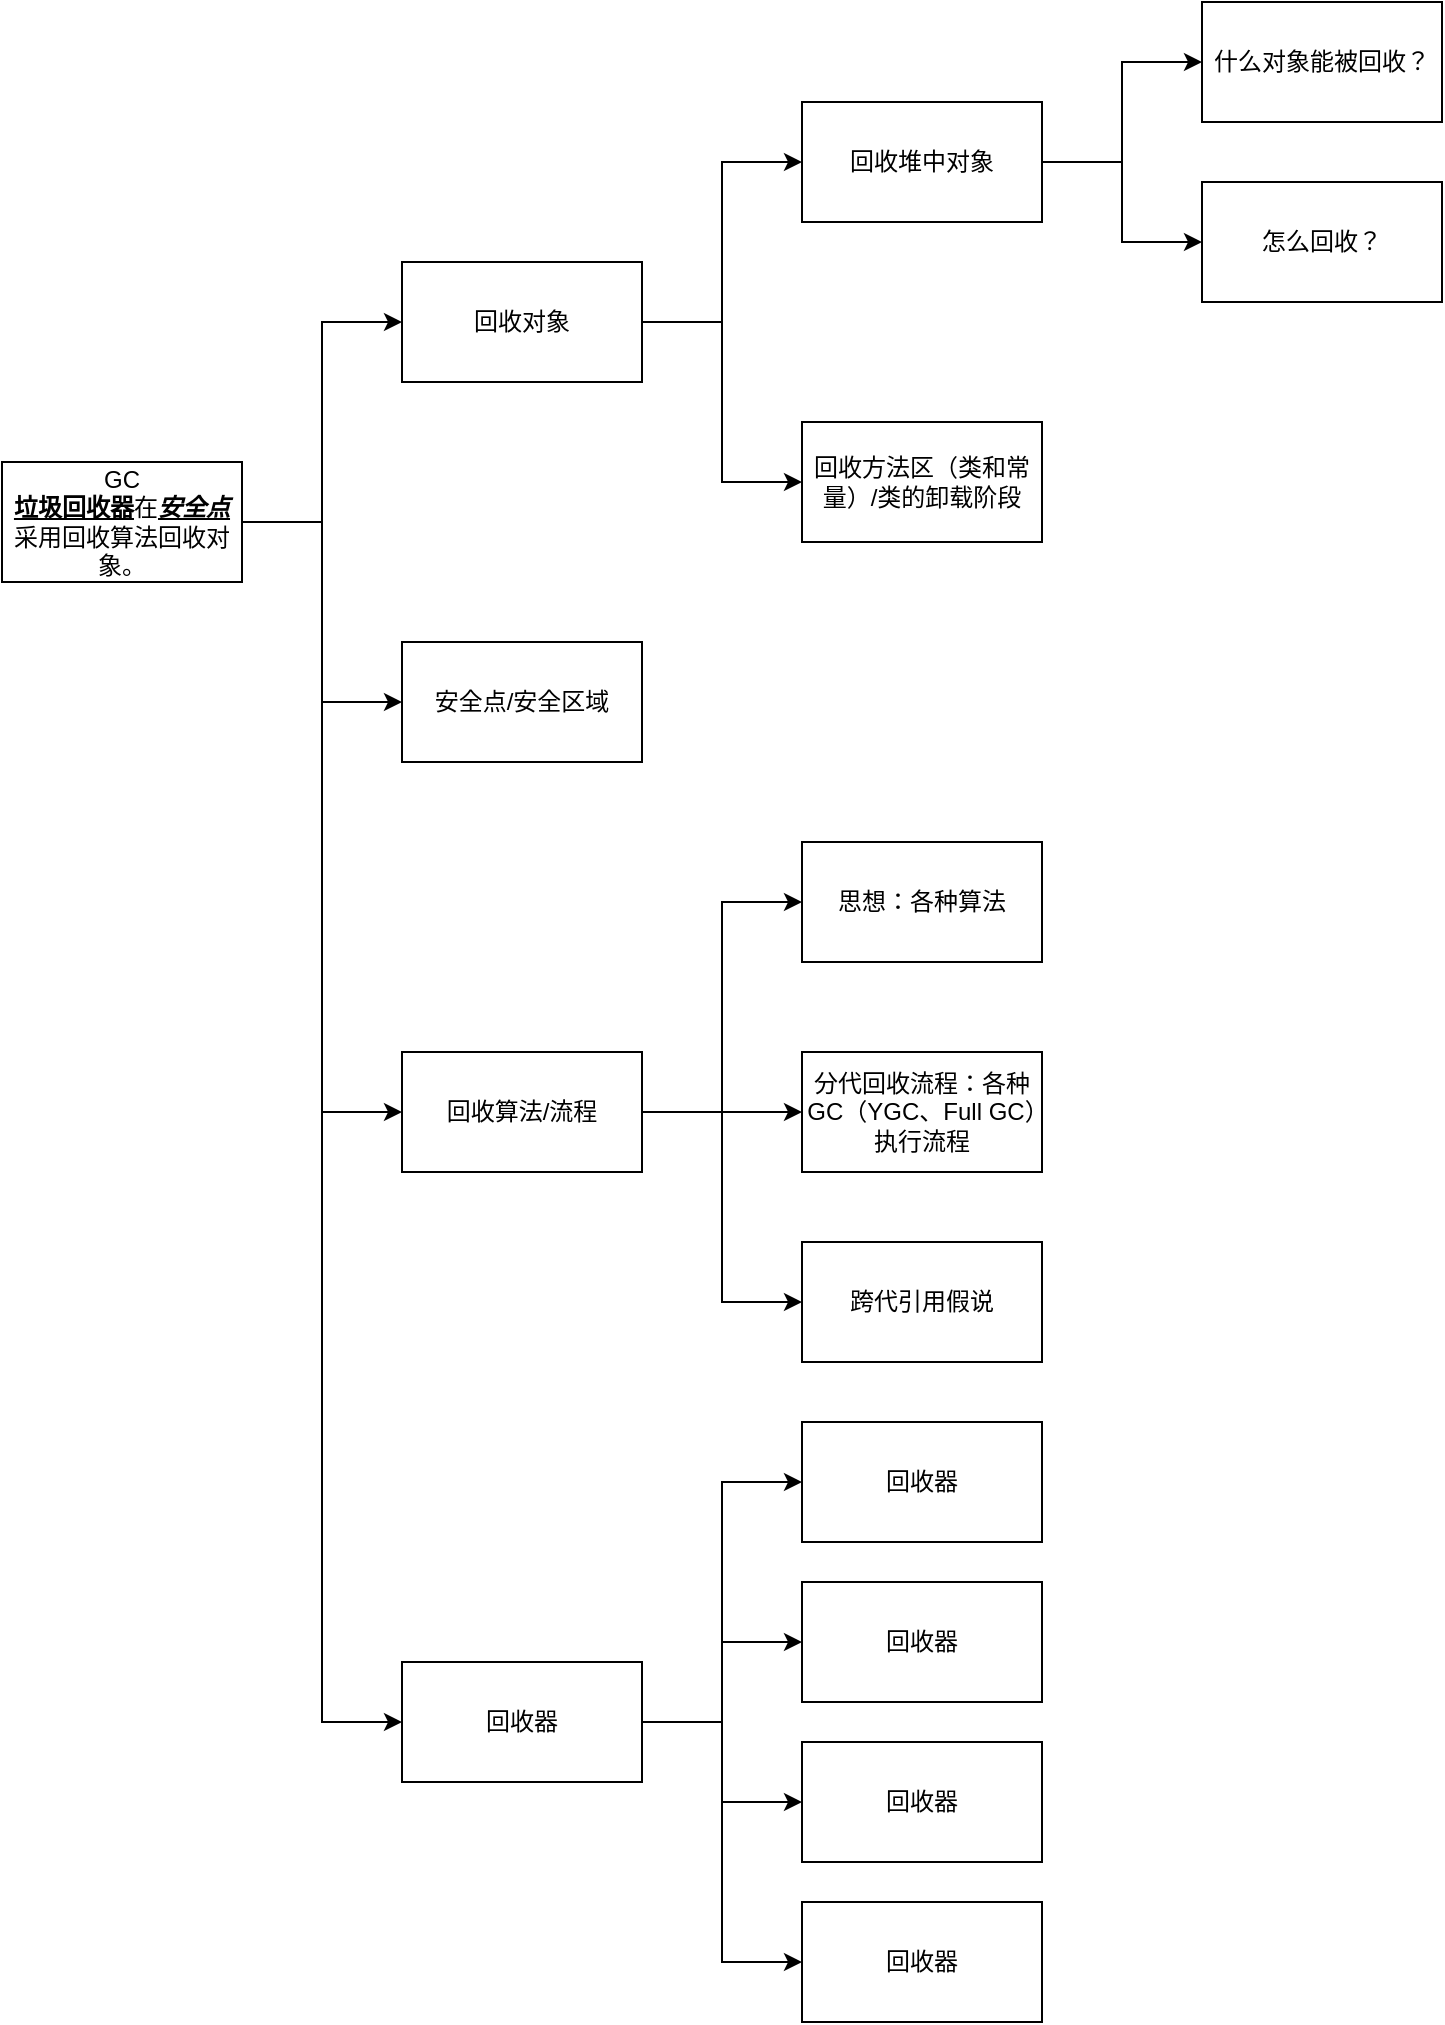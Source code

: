 <mxfile version="20.8.16" type="device"><diagram name="第 1 页" id="gWJMXR-vAwB4V3QzzNZM"><mxGraphModel dx="876" dy="828" grid="1" gridSize="10" guides="1" tooltips="1" connect="1" arrows="1" fold="1" page="1" pageScale="1" pageWidth="827" pageHeight="1169" math="0" shadow="0"><root><mxCell id="0"/><mxCell id="1" parent="0"/><mxCell id="9_95PP_N8y4q7DGFRils-9" style="edgeStyle=orthogonalEdgeStyle;rounded=0;orthogonalLoop=1;jettySize=auto;html=1;entryX=0;entryY=0.5;entryDx=0;entryDy=0;" edge="1" parent="1" source="9_95PP_N8y4q7DGFRils-1" target="9_95PP_N8y4q7DGFRils-5"><mxGeometry relative="1" as="geometry"/></mxCell><mxCell id="9_95PP_N8y4q7DGFRils-10" style="edgeStyle=orthogonalEdgeStyle;rounded=0;orthogonalLoop=1;jettySize=auto;html=1;entryX=0;entryY=0.5;entryDx=0;entryDy=0;" edge="1" parent="1" source="9_95PP_N8y4q7DGFRils-1" target="9_95PP_N8y4q7DGFRils-3"><mxGeometry relative="1" as="geometry"/></mxCell><mxCell id="9_95PP_N8y4q7DGFRils-11" style="edgeStyle=orthogonalEdgeStyle;rounded=0;orthogonalLoop=1;jettySize=auto;html=1;entryX=0;entryY=0.5;entryDx=0;entryDy=0;" edge="1" parent="1" source="9_95PP_N8y4q7DGFRils-1" target="9_95PP_N8y4q7DGFRils-2"><mxGeometry relative="1" as="geometry"/></mxCell><mxCell id="9_95PP_N8y4q7DGFRils-12" style="edgeStyle=orthogonalEdgeStyle;rounded=0;orthogonalLoop=1;jettySize=auto;html=1;entryX=0;entryY=0.5;entryDx=0;entryDy=0;" edge="1" parent="1" source="9_95PP_N8y4q7DGFRils-1" target="9_95PP_N8y4q7DGFRils-6"><mxGeometry relative="1" as="geometry"/></mxCell><mxCell id="9_95PP_N8y4q7DGFRils-1" value="GC&lt;br&gt;&lt;u&gt;&lt;b&gt;垃圾回收器&lt;/b&gt;&lt;/u&gt;在&lt;b&gt;&lt;i&gt;&lt;u&gt;安全点&lt;/u&gt;&lt;/i&gt;&lt;/b&gt;采用回收算法回收对象。" style="rounded=0;whiteSpace=wrap;html=1;" vertex="1" parent="1"><mxGeometry x="40" y="290" width="120" height="60" as="geometry"/></mxCell><mxCell id="9_95PP_N8y4q7DGFRils-22" value="" style="edgeStyle=orthogonalEdgeStyle;rounded=0;orthogonalLoop=1;jettySize=auto;html=1;entryX=0;entryY=0.5;entryDx=0;entryDy=0;" edge="1" parent="1" source="9_95PP_N8y4q7DGFRils-2" target="9_95PP_N8y4q7DGFRils-21"><mxGeometry relative="1" as="geometry"/></mxCell><mxCell id="9_95PP_N8y4q7DGFRils-24" style="edgeStyle=orthogonalEdgeStyle;rounded=0;orthogonalLoop=1;jettySize=auto;html=1;entryX=0;entryY=0.5;entryDx=0;entryDy=0;" edge="1" parent="1" source="9_95PP_N8y4q7DGFRils-2" target="9_95PP_N8y4q7DGFRils-23"><mxGeometry relative="1" as="geometry"/></mxCell><mxCell id="9_95PP_N8y4q7DGFRils-26" style="edgeStyle=orthogonalEdgeStyle;rounded=0;orthogonalLoop=1;jettySize=auto;html=1;entryX=0;entryY=0.5;entryDx=0;entryDy=0;" edge="1" parent="1" source="9_95PP_N8y4q7DGFRils-2" target="9_95PP_N8y4q7DGFRils-25"><mxGeometry relative="1" as="geometry"/></mxCell><mxCell id="9_95PP_N8y4q7DGFRils-2" value="回收算法/流程" style="rounded=0;whiteSpace=wrap;html=1;" vertex="1" parent="1"><mxGeometry x="240" y="585" width="120" height="60" as="geometry"/></mxCell><mxCell id="9_95PP_N8y4q7DGFRils-3" value="安全点/安全区域" style="rounded=0;whiteSpace=wrap;html=1;" vertex="1" parent="1"><mxGeometry x="240" y="380" width="120" height="60" as="geometry"/></mxCell><mxCell id="9_95PP_N8y4q7DGFRils-14" value="" style="edgeStyle=orthogonalEdgeStyle;rounded=0;orthogonalLoop=1;jettySize=auto;html=1;entryX=0;entryY=0.5;entryDx=0;entryDy=0;" edge="1" parent="1" source="9_95PP_N8y4q7DGFRils-5" target="9_95PP_N8y4q7DGFRils-13"><mxGeometry relative="1" as="geometry"/></mxCell><mxCell id="9_95PP_N8y4q7DGFRils-16" style="edgeStyle=orthogonalEdgeStyle;rounded=0;orthogonalLoop=1;jettySize=auto;html=1;entryX=0;entryY=0.5;entryDx=0;entryDy=0;" edge="1" parent="1" source="9_95PP_N8y4q7DGFRils-5" target="9_95PP_N8y4q7DGFRils-15"><mxGeometry relative="1" as="geometry"/></mxCell><mxCell id="9_95PP_N8y4q7DGFRils-5" value="回收对象" style="rounded=0;whiteSpace=wrap;html=1;" vertex="1" parent="1"><mxGeometry x="240" y="190" width="120" height="60" as="geometry"/></mxCell><mxCell id="9_95PP_N8y4q7DGFRils-28" value="" style="edgeStyle=orthogonalEdgeStyle;rounded=0;orthogonalLoop=1;jettySize=auto;html=1;entryX=0;entryY=0.5;entryDx=0;entryDy=0;" edge="1" parent="1" source="9_95PP_N8y4q7DGFRils-6" target="9_95PP_N8y4q7DGFRils-27"><mxGeometry relative="1" as="geometry"/></mxCell><mxCell id="9_95PP_N8y4q7DGFRils-32" style="edgeStyle=orthogonalEdgeStyle;rounded=0;orthogonalLoop=1;jettySize=auto;html=1;entryX=0;entryY=0.5;entryDx=0;entryDy=0;" edge="1" parent="1" source="9_95PP_N8y4q7DGFRils-6" target="9_95PP_N8y4q7DGFRils-29"><mxGeometry relative="1" as="geometry"/></mxCell><mxCell id="9_95PP_N8y4q7DGFRils-33" style="edgeStyle=orthogonalEdgeStyle;rounded=0;orthogonalLoop=1;jettySize=auto;html=1;entryX=0;entryY=0.5;entryDx=0;entryDy=0;" edge="1" parent="1" source="9_95PP_N8y4q7DGFRils-6" target="9_95PP_N8y4q7DGFRils-30"><mxGeometry relative="1" as="geometry"/></mxCell><mxCell id="9_95PP_N8y4q7DGFRils-34" style="edgeStyle=orthogonalEdgeStyle;rounded=0;orthogonalLoop=1;jettySize=auto;html=1;entryX=0;entryY=0.5;entryDx=0;entryDy=0;" edge="1" parent="1" source="9_95PP_N8y4q7DGFRils-6" target="9_95PP_N8y4q7DGFRils-31"><mxGeometry relative="1" as="geometry"/></mxCell><mxCell id="9_95PP_N8y4q7DGFRils-6" value="回收器" style="rounded=0;whiteSpace=wrap;html=1;" vertex="1" parent="1"><mxGeometry x="240" y="890" width="120" height="60" as="geometry"/></mxCell><mxCell id="9_95PP_N8y4q7DGFRils-18" value="" style="edgeStyle=orthogonalEdgeStyle;rounded=0;orthogonalLoop=1;jettySize=auto;html=1;" edge="1" parent="1" source="9_95PP_N8y4q7DGFRils-13" target="9_95PP_N8y4q7DGFRils-17"><mxGeometry relative="1" as="geometry"/></mxCell><mxCell id="9_95PP_N8y4q7DGFRils-20" style="edgeStyle=orthogonalEdgeStyle;rounded=0;orthogonalLoop=1;jettySize=auto;html=1;entryX=0;entryY=0.5;entryDx=0;entryDy=0;" edge="1" parent="1" source="9_95PP_N8y4q7DGFRils-13" target="9_95PP_N8y4q7DGFRils-19"><mxGeometry relative="1" as="geometry"/></mxCell><mxCell id="9_95PP_N8y4q7DGFRils-13" value="回收堆中对象" style="rounded=0;whiteSpace=wrap;html=1;" vertex="1" parent="1"><mxGeometry x="440" y="110" width="120" height="60" as="geometry"/></mxCell><mxCell id="9_95PP_N8y4q7DGFRils-15" value="回收方法区（类和常量）/类的卸载阶段" style="rounded=0;whiteSpace=wrap;html=1;" vertex="1" parent="1"><mxGeometry x="440" y="270" width="120" height="60" as="geometry"/></mxCell><mxCell id="9_95PP_N8y4q7DGFRils-17" value="什么对象能被回收？" style="rounded=0;whiteSpace=wrap;html=1;" vertex="1" parent="1"><mxGeometry x="640" y="60" width="120" height="60" as="geometry"/></mxCell><mxCell id="9_95PP_N8y4q7DGFRils-19" value="怎么回收？" style="rounded=0;whiteSpace=wrap;html=1;" vertex="1" parent="1"><mxGeometry x="640" y="150" width="120" height="60" as="geometry"/></mxCell><mxCell id="9_95PP_N8y4q7DGFRils-21" value="思想：各种算法" style="rounded=0;whiteSpace=wrap;html=1;" vertex="1" parent="1"><mxGeometry x="440" y="480" width="120" height="60" as="geometry"/></mxCell><mxCell id="9_95PP_N8y4q7DGFRils-23" value="分代回收流程：各种GC（YGC、Full GC）执行流程" style="rounded=0;whiteSpace=wrap;html=1;" vertex="1" parent="1"><mxGeometry x="440" y="585" width="120" height="60" as="geometry"/></mxCell><mxCell id="9_95PP_N8y4q7DGFRils-25" value="跨代引用假说" style="rounded=0;whiteSpace=wrap;html=1;" vertex="1" parent="1"><mxGeometry x="440" y="680" width="120" height="60" as="geometry"/></mxCell><mxCell id="9_95PP_N8y4q7DGFRils-27" value="回收器" style="rounded=0;whiteSpace=wrap;html=1;" vertex="1" parent="1"><mxGeometry x="440" y="770" width="120" height="60" as="geometry"/></mxCell><mxCell id="9_95PP_N8y4q7DGFRils-29" value="回收器" style="rounded=0;whiteSpace=wrap;html=1;" vertex="1" parent="1"><mxGeometry x="440" y="850" width="120" height="60" as="geometry"/></mxCell><mxCell id="9_95PP_N8y4q7DGFRils-30" value="回收器" style="rounded=0;whiteSpace=wrap;html=1;" vertex="1" parent="1"><mxGeometry x="440" y="930" width="120" height="60" as="geometry"/></mxCell><mxCell id="9_95PP_N8y4q7DGFRils-31" value="回收器" style="rounded=0;whiteSpace=wrap;html=1;" vertex="1" parent="1"><mxGeometry x="440" y="1010" width="120" height="60" as="geometry"/></mxCell></root></mxGraphModel></diagram></mxfile>
